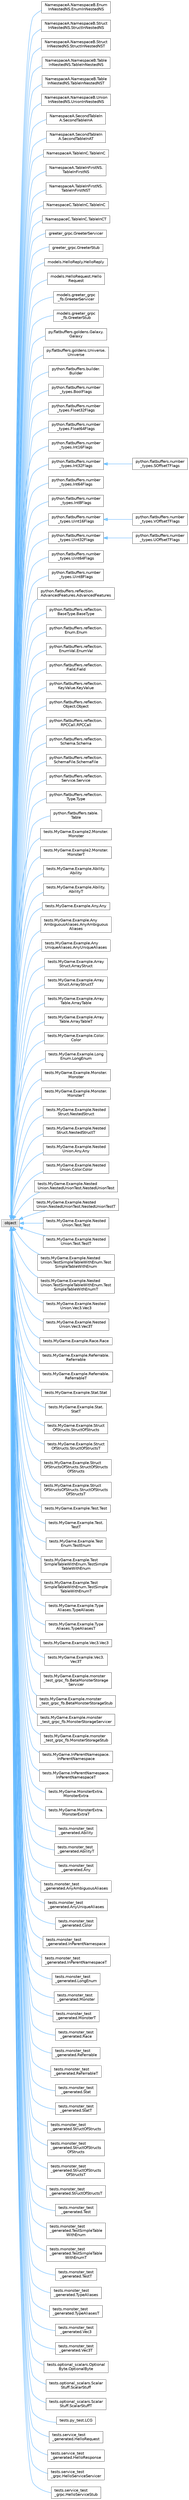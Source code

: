 digraph "Graphical Class Hierarchy"
{
 // LATEX_PDF_SIZE
  bgcolor="transparent";
  edge [fontname=Helvetica,fontsize=10,labelfontname=Helvetica,labelfontsize=10];
  node [fontname=Helvetica,fontsize=10,shape=box,height=0.2,width=0.4];
  rankdir="LR";
  Node0 [id="Node000000",label="object",height=0.2,width=0.4,color="grey60", fillcolor="#E0E0E0", style="filled",tooltip=" "];
  Node0 -> Node1 [id="edge276_Node000000_Node000001",dir="back",color="steelblue1",style="solid",tooltip=" "];
  Node1 [id="Node000001",label="NamespaceA.NamespaceB.Enum\lInNestedNS.EnumInNestedNS",height=0.2,width=0.4,color="grey40", fillcolor="white", style="filled",URL="$classNamespaceA_1_1NamespaceB_1_1EnumInNestedNS_1_1EnumInNestedNS.html",tooltip=" "];
  Node0 -> Node2 [id="edge277_Node000000_Node000002",dir="back",color="steelblue1",style="solid",tooltip=" "];
  Node2 [id="Node000002",label="NamespaceA.NamespaceB.Struct\lInNestedNS.StructInNestedNS",height=0.2,width=0.4,color="grey40", fillcolor="white", style="filled",URL="$classNamespaceA_1_1NamespaceB_1_1StructInNestedNS_1_1StructInNestedNS.html",tooltip=" "];
  Node0 -> Node3 [id="edge278_Node000000_Node000003",dir="back",color="steelblue1",style="solid",tooltip=" "];
  Node3 [id="Node000003",label="NamespaceA.NamespaceB.Struct\lInNestedNS.StructInNestedNST",height=0.2,width=0.4,color="grey40", fillcolor="white", style="filled",URL="$classNamespaceA_1_1NamespaceB_1_1StructInNestedNS_1_1StructInNestedNST.html",tooltip=" "];
  Node0 -> Node4 [id="edge279_Node000000_Node000004",dir="back",color="steelblue1",style="solid",tooltip=" "];
  Node4 [id="Node000004",label="NamespaceA.NamespaceB.Table\lInNestedNS.TableInNestedNS",height=0.2,width=0.4,color="grey40", fillcolor="white", style="filled",URL="$classNamespaceA_1_1NamespaceB_1_1TableInNestedNS_1_1TableInNestedNS.html",tooltip=" "];
  Node0 -> Node5 [id="edge280_Node000000_Node000005",dir="back",color="steelblue1",style="solid",tooltip=" "];
  Node5 [id="Node000005",label="NamespaceA.NamespaceB.Table\lInNestedNS.TableInNestedNST",height=0.2,width=0.4,color="grey40", fillcolor="white", style="filled",URL="$classNamespaceA_1_1NamespaceB_1_1TableInNestedNS_1_1TableInNestedNST.html",tooltip=" "];
  Node0 -> Node6 [id="edge281_Node000000_Node000006",dir="back",color="steelblue1",style="solid",tooltip=" "];
  Node6 [id="Node000006",label="NamespaceA.NamespaceB.Union\lInNestedNS.UnionInNestedNS",height=0.2,width=0.4,color="grey40", fillcolor="white", style="filled",URL="$classNamespaceA_1_1NamespaceB_1_1UnionInNestedNS_1_1UnionInNestedNS.html",tooltip=" "];
  Node0 -> Node7 [id="edge282_Node000000_Node000007",dir="back",color="steelblue1",style="solid",tooltip=" "];
  Node7 [id="Node000007",label="NamespaceA.SecondTableIn\lA.SecondTableInA",height=0.2,width=0.4,color="grey40", fillcolor="white", style="filled",URL="$classNamespaceA_1_1SecondTableInA_1_1SecondTableInA.html",tooltip=" "];
  Node0 -> Node8 [id="edge283_Node000000_Node000008",dir="back",color="steelblue1",style="solid",tooltip=" "];
  Node8 [id="Node000008",label="NamespaceA.SecondTableIn\lA.SecondTableInAT",height=0.2,width=0.4,color="grey40", fillcolor="white", style="filled",URL="$classNamespaceA_1_1SecondTableInA_1_1SecondTableInAT.html",tooltip=" "];
  Node0 -> Node9 [id="edge284_Node000000_Node000009",dir="back",color="steelblue1",style="solid",tooltip=" "];
  Node9 [id="Node000009",label="NamespaceA.TableInC.TableInC",height=0.2,width=0.4,color="grey40", fillcolor="white", style="filled",URL="$classNamespaceA_1_1TableInC_1_1TableInC.html",tooltip=" "];
  Node0 -> Node10 [id="edge285_Node000000_Node000010",dir="back",color="steelblue1",style="solid",tooltip=" "];
  Node10 [id="Node000010",label="NamespaceA.TableInFirstNS.\lTableInFirstNS",height=0.2,width=0.4,color="grey40", fillcolor="white", style="filled",URL="$classNamespaceA_1_1TableInFirstNS_1_1TableInFirstNS.html",tooltip=" "];
  Node0 -> Node11 [id="edge286_Node000000_Node000011",dir="back",color="steelblue1",style="solid",tooltip=" "];
  Node11 [id="Node000011",label="NamespaceA.TableInFirstNS.\lTableInFirstNST",height=0.2,width=0.4,color="grey40", fillcolor="white", style="filled",URL="$classNamespaceA_1_1TableInFirstNS_1_1TableInFirstNST.html",tooltip=" "];
  Node0 -> Node12 [id="edge287_Node000000_Node000012",dir="back",color="steelblue1",style="solid",tooltip=" "];
  Node12 [id="Node000012",label="NamespaceC.TableInC.TableInC",height=0.2,width=0.4,color="grey40", fillcolor="white", style="filled",URL="$classNamespaceC_1_1TableInC_1_1TableInC.html",tooltip=" "];
  Node0 -> Node13 [id="edge288_Node000000_Node000013",dir="back",color="steelblue1",style="solid",tooltip=" "];
  Node13 [id="Node000013",label="NamespaceC.TableInC.TableInCT",height=0.2,width=0.4,color="grey40", fillcolor="white", style="filled",URL="$classNamespaceC_1_1TableInC_1_1TableInCT.html",tooltip=" "];
  Node0 -> Node14 [id="edge289_Node000000_Node000014",dir="back",color="steelblue1",style="solid",tooltip=" "];
  Node14 [id="Node000014",label="greeter_grpc.GreeterServicer",height=0.2,width=0.4,color="grey40", fillcolor="white", style="filled",URL="$classgreeter__grpc_1_1GreeterServicer.html",tooltip=" "];
  Node0 -> Node15 [id="edge290_Node000000_Node000015",dir="back",color="steelblue1",style="solid",tooltip=" "];
  Node15 [id="Node000015",label="greeter_grpc.GreeterStub",height=0.2,width=0.4,color="grey40", fillcolor="white", style="filled",URL="$classgreeter__grpc_1_1GreeterStub.html",tooltip=" "];
  Node0 -> Node16 [id="edge291_Node000000_Node000016",dir="back",color="steelblue1",style="solid",tooltip=" "];
  Node16 [id="Node000016",label="models.HelloReply.HelloReply",height=0.2,width=0.4,color="grey40", fillcolor="white", style="filled",URL="$classmodels_1_1HelloReply_1_1HelloReply.html",tooltip=" "];
  Node0 -> Node17 [id="edge292_Node000000_Node000017",dir="back",color="steelblue1",style="solid",tooltip=" "];
  Node17 [id="Node000017",label="models.HelloRequest.Hello\lRequest",height=0.2,width=0.4,color="grey40", fillcolor="white", style="filled",URL="$classmodels_1_1HelloRequest_1_1HelloRequest.html",tooltip=" "];
  Node0 -> Node18 [id="edge293_Node000000_Node000018",dir="back",color="steelblue1",style="solid",tooltip=" "];
  Node18 [id="Node000018",label="models.greeter_grpc\l_fb.GreeterServicer",height=0.2,width=0.4,color="grey40", fillcolor="white", style="filled",URL="$classmodels_1_1greeter__grpc__fb_1_1GreeterServicer.html",tooltip=" "];
  Node0 -> Node19 [id="edge294_Node000000_Node000019",dir="back",color="steelblue1",style="solid",tooltip=" "];
  Node19 [id="Node000019",label="models.greeter_grpc\l_fb.GreeterStub",height=0.2,width=0.4,color="grey40", fillcolor="white", style="filled",URL="$classmodels_1_1greeter__grpc__fb_1_1GreeterStub.html",tooltip=" "];
  Node0 -> Node20 [id="edge295_Node000000_Node000020",dir="back",color="steelblue1",style="solid",tooltip=" "];
  Node20 [id="Node000020",label="py.flatbuffers.goldens.Galaxy.\lGalaxy",height=0.2,width=0.4,color="grey40", fillcolor="white", style="filled",URL="$classpy_1_1flatbuffers_1_1goldens_1_1Galaxy_1_1Galaxy.html",tooltip=" "];
  Node0 -> Node21 [id="edge296_Node000000_Node000021",dir="back",color="steelblue1",style="solid",tooltip=" "];
  Node21 [id="Node000021",label="py.flatbuffers.goldens.Universe.\lUniverse",height=0.2,width=0.4,color="grey40", fillcolor="white", style="filled",URL="$classpy_1_1flatbuffers_1_1goldens_1_1Universe_1_1Universe.html",tooltip=" "];
  Node0 -> Node22 [id="edge297_Node000000_Node000022",dir="back",color="steelblue1",style="solid",tooltip=" "];
  Node22 [id="Node000022",label="python.flatbuffers.builder.\lBuilder",height=0.2,width=0.4,color="grey40", fillcolor="white", style="filled",URL="$classpython_1_1flatbuffers_1_1builder_1_1Builder.html",tooltip=" "];
  Node0 -> Node23 [id="edge298_Node000000_Node000023",dir="back",color="steelblue1",style="solid",tooltip=" "];
  Node23 [id="Node000023",label="python.flatbuffers.number\l_types.BoolFlags",height=0.2,width=0.4,color="grey40", fillcolor="white", style="filled",URL="$classpython_1_1flatbuffers_1_1number__types_1_1BoolFlags.html",tooltip=" "];
  Node0 -> Node24 [id="edge299_Node000000_Node000024",dir="back",color="steelblue1",style="solid",tooltip=" "];
  Node24 [id="Node000024",label="python.flatbuffers.number\l_types.Float32Flags",height=0.2,width=0.4,color="grey40", fillcolor="white", style="filled",URL="$classpython_1_1flatbuffers_1_1number__types_1_1Float32Flags.html",tooltip=" "];
  Node0 -> Node25 [id="edge300_Node000000_Node000025",dir="back",color="steelblue1",style="solid",tooltip=" "];
  Node25 [id="Node000025",label="python.flatbuffers.number\l_types.Float64Flags",height=0.2,width=0.4,color="grey40", fillcolor="white", style="filled",URL="$classpython_1_1flatbuffers_1_1number__types_1_1Float64Flags.html",tooltip=" "];
  Node0 -> Node26 [id="edge301_Node000000_Node000026",dir="back",color="steelblue1",style="solid",tooltip=" "];
  Node26 [id="Node000026",label="python.flatbuffers.number\l_types.Int16Flags",height=0.2,width=0.4,color="grey40", fillcolor="white", style="filled",URL="$classpython_1_1flatbuffers_1_1number__types_1_1Int16Flags.html",tooltip=" "];
  Node0 -> Node27 [id="edge302_Node000000_Node000027",dir="back",color="steelblue1",style="solid",tooltip=" "];
  Node27 [id="Node000027",label="python.flatbuffers.number\l_types.Int32Flags",height=0.2,width=0.4,color="grey40", fillcolor="white", style="filled",URL="$classpython_1_1flatbuffers_1_1number__types_1_1Int32Flags.html",tooltip=" "];
  Node27 -> Node28 [id="edge303_Node000027_Node000028",dir="back",color="steelblue1",style="solid",tooltip=" "];
  Node28 [id="Node000028",label="python.flatbuffers.number\l_types.SOffsetTFlags",height=0.2,width=0.4,color="grey40", fillcolor="white", style="filled",URL="$classpython_1_1flatbuffers_1_1number__types_1_1SOffsetTFlags.html",tooltip=" "];
  Node0 -> Node29 [id="edge304_Node000000_Node000029",dir="back",color="steelblue1",style="solid",tooltip=" "];
  Node29 [id="Node000029",label="python.flatbuffers.number\l_types.Int64Flags",height=0.2,width=0.4,color="grey40", fillcolor="white", style="filled",URL="$classpython_1_1flatbuffers_1_1number__types_1_1Int64Flags.html",tooltip=" "];
  Node0 -> Node30 [id="edge305_Node000000_Node000030",dir="back",color="steelblue1",style="solid",tooltip=" "];
  Node30 [id="Node000030",label="python.flatbuffers.number\l_types.Int8Flags",height=0.2,width=0.4,color="grey40", fillcolor="white", style="filled",URL="$classpython_1_1flatbuffers_1_1number__types_1_1Int8Flags.html",tooltip=" "];
  Node0 -> Node31 [id="edge306_Node000000_Node000031",dir="back",color="steelblue1",style="solid",tooltip=" "];
  Node31 [id="Node000031",label="python.flatbuffers.number\l_types.Uint16Flags",height=0.2,width=0.4,color="grey40", fillcolor="white", style="filled",URL="$classpython_1_1flatbuffers_1_1number__types_1_1Uint16Flags.html",tooltip=" "];
  Node31 -> Node32 [id="edge307_Node000031_Node000032",dir="back",color="steelblue1",style="solid",tooltip=" "];
  Node32 [id="Node000032",label="python.flatbuffers.number\l_types.VOffsetTFlags",height=0.2,width=0.4,color="grey40", fillcolor="white", style="filled",URL="$classpython_1_1flatbuffers_1_1number__types_1_1VOffsetTFlags.html",tooltip=" "];
  Node0 -> Node33 [id="edge308_Node000000_Node000033",dir="back",color="steelblue1",style="solid",tooltip=" "];
  Node33 [id="Node000033",label="python.flatbuffers.number\l_types.Uint32Flags",height=0.2,width=0.4,color="grey40", fillcolor="white", style="filled",URL="$classpython_1_1flatbuffers_1_1number__types_1_1Uint32Flags.html",tooltip=" "];
  Node33 -> Node34 [id="edge309_Node000033_Node000034",dir="back",color="steelblue1",style="solid",tooltip=" "];
  Node34 [id="Node000034",label="python.flatbuffers.number\l_types.UOffsetTFlags",height=0.2,width=0.4,color="grey40", fillcolor="white", style="filled",URL="$classpython_1_1flatbuffers_1_1number__types_1_1UOffsetTFlags.html",tooltip=" "];
  Node0 -> Node35 [id="edge310_Node000000_Node000035",dir="back",color="steelblue1",style="solid",tooltip=" "];
  Node35 [id="Node000035",label="python.flatbuffers.number\l_types.Uint64Flags",height=0.2,width=0.4,color="grey40", fillcolor="white", style="filled",URL="$classpython_1_1flatbuffers_1_1number__types_1_1Uint64Flags.html",tooltip=" "];
  Node0 -> Node36 [id="edge311_Node000000_Node000036",dir="back",color="steelblue1",style="solid",tooltip=" "];
  Node36 [id="Node000036",label="python.flatbuffers.number\l_types.Uint8Flags",height=0.2,width=0.4,color="grey40", fillcolor="white", style="filled",URL="$classpython_1_1flatbuffers_1_1number__types_1_1Uint8Flags.html",tooltip=" "];
  Node0 -> Node37 [id="edge312_Node000000_Node000037",dir="back",color="steelblue1",style="solid",tooltip=" "];
  Node37 [id="Node000037",label="python.flatbuffers.reflection.\lAdvancedFeatures.AdvancedFeatures",height=0.2,width=0.4,color="grey40", fillcolor="white", style="filled",URL="$classpython_1_1flatbuffers_1_1reflection_1_1AdvancedFeatures_1_1AdvancedFeatures.html",tooltip=" "];
  Node0 -> Node38 [id="edge313_Node000000_Node000038",dir="back",color="steelblue1",style="solid",tooltip=" "];
  Node38 [id="Node000038",label="python.flatbuffers.reflection.\lBaseType.BaseType",height=0.2,width=0.4,color="grey40", fillcolor="white", style="filled",URL="$classpython_1_1flatbuffers_1_1reflection_1_1BaseType_1_1BaseType.html",tooltip=" "];
  Node0 -> Node39 [id="edge314_Node000000_Node000039",dir="back",color="steelblue1",style="solid",tooltip=" "];
  Node39 [id="Node000039",label="python.flatbuffers.reflection.\lEnum.Enum",height=0.2,width=0.4,color="grey40", fillcolor="white", style="filled",URL="$classpython_1_1flatbuffers_1_1reflection_1_1Enum_1_1Enum.html",tooltip=" "];
  Node0 -> Node40 [id="edge315_Node000000_Node000040",dir="back",color="steelblue1",style="solid",tooltip=" "];
  Node40 [id="Node000040",label="python.flatbuffers.reflection.\lEnumVal.EnumVal",height=0.2,width=0.4,color="grey40", fillcolor="white", style="filled",URL="$classpython_1_1flatbuffers_1_1reflection_1_1EnumVal_1_1EnumVal.html",tooltip=" "];
  Node0 -> Node41 [id="edge316_Node000000_Node000041",dir="back",color="steelblue1",style="solid",tooltip=" "];
  Node41 [id="Node000041",label="python.flatbuffers.reflection.\lField.Field",height=0.2,width=0.4,color="grey40", fillcolor="white", style="filled",URL="$classpython_1_1flatbuffers_1_1reflection_1_1Field_1_1Field.html",tooltip=" "];
  Node0 -> Node42 [id="edge317_Node000000_Node000042",dir="back",color="steelblue1",style="solid",tooltip=" "];
  Node42 [id="Node000042",label="python.flatbuffers.reflection.\lKeyValue.KeyValue",height=0.2,width=0.4,color="grey40", fillcolor="white", style="filled",URL="$classpython_1_1flatbuffers_1_1reflection_1_1KeyValue_1_1KeyValue.html",tooltip=" "];
  Node0 -> Node43 [id="edge318_Node000000_Node000043",dir="back",color="steelblue1",style="solid",tooltip=" "];
  Node43 [id="Node000043",label="python.flatbuffers.reflection.\lObject.Object",height=0.2,width=0.4,color="grey40", fillcolor="white", style="filled",URL="$classpython_1_1flatbuffers_1_1reflection_1_1Object_1_1Object.html",tooltip=" "];
  Node0 -> Node44 [id="edge319_Node000000_Node000044",dir="back",color="steelblue1",style="solid",tooltip=" "];
  Node44 [id="Node000044",label="python.flatbuffers.reflection.\lRPCCall.RPCCall",height=0.2,width=0.4,color="grey40", fillcolor="white", style="filled",URL="$classpython_1_1flatbuffers_1_1reflection_1_1RPCCall_1_1RPCCall.html",tooltip=" "];
  Node0 -> Node45 [id="edge320_Node000000_Node000045",dir="back",color="steelblue1",style="solid",tooltip=" "];
  Node45 [id="Node000045",label="python.flatbuffers.reflection.\lSchema.Schema",height=0.2,width=0.4,color="grey40", fillcolor="white", style="filled",URL="$classpython_1_1flatbuffers_1_1reflection_1_1Schema_1_1Schema.html",tooltip=" "];
  Node0 -> Node46 [id="edge321_Node000000_Node000046",dir="back",color="steelblue1",style="solid",tooltip=" "];
  Node46 [id="Node000046",label="python.flatbuffers.reflection.\lSchemaFile.SchemaFile",height=0.2,width=0.4,color="grey40", fillcolor="white", style="filled",URL="$classpython_1_1flatbuffers_1_1reflection_1_1SchemaFile_1_1SchemaFile.html",tooltip=" "];
  Node0 -> Node47 [id="edge322_Node000000_Node000047",dir="back",color="steelblue1",style="solid",tooltip=" "];
  Node47 [id="Node000047",label="python.flatbuffers.reflection.\lService.Service",height=0.2,width=0.4,color="grey40", fillcolor="white", style="filled",URL="$classpython_1_1flatbuffers_1_1reflection_1_1Service_1_1Service.html",tooltip=" "];
  Node0 -> Node48 [id="edge323_Node000000_Node000048",dir="back",color="steelblue1",style="solid",tooltip=" "];
  Node48 [id="Node000048",label="python.flatbuffers.reflection.\lType.Type",height=0.2,width=0.4,color="grey40", fillcolor="white", style="filled",URL="$classpython_1_1flatbuffers_1_1reflection_1_1Type_1_1Type.html",tooltip=" "];
  Node0 -> Node49 [id="edge324_Node000000_Node000049",dir="back",color="steelblue1",style="solid",tooltip=" "];
  Node49 [id="Node000049",label="python.flatbuffers.table.\lTable",height=0.2,width=0.4,color="grey40", fillcolor="white", style="filled",URL="$classpython_1_1flatbuffers_1_1table_1_1Table.html",tooltip=" "];
  Node0 -> Node50 [id="edge325_Node000000_Node000050",dir="back",color="steelblue1",style="solid",tooltip=" "];
  Node50 [id="Node000050",label="tests.MyGame.Example2.Monster.\lMonster",height=0.2,width=0.4,color="grey40", fillcolor="white", style="filled",URL="$classtests_1_1MyGame_1_1Example2_1_1Monster_1_1Monster.html",tooltip=" "];
  Node0 -> Node51 [id="edge326_Node000000_Node000051",dir="back",color="steelblue1",style="solid",tooltip=" "];
  Node51 [id="Node000051",label="tests.MyGame.Example2.Monster.\lMonsterT",height=0.2,width=0.4,color="grey40", fillcolor="white", style="filled",URL="$classtests_1_1MyGame_1_1Example2_1_1Monster_1_1MonsterT.html",tooltip=" "];
  Node0 -> Node52 [id="edge327_Node000000_Node000052",dir="back",color="steelblue1",style="solid",tooltip=" "];
  Node52 [id="Node000052",label="tests.MyGame.Example.Ability.\lAbility",height=0.2,width=0.4,color="grey40", fillcolor="white", style="filled",URL="$classtests_1_1MyGame_1_1Example_1_1Ability_1_1Ability.html",tooltip=" "];
  Node0 -> Node53 [id="edge328_Node000000_Node000053",dir="back",color="steelblue1",style="solid",tooltip=" "];
  Node53 [id="Node000053",label="tests.MyGame.Example.Ability.\lAbilityT",height=0.2,width=0.4,color="grey40", fillcolor="white", style="filled",URL="$classtests_1_1MyGame_1_1Example_1_1Ability_1_1AbilityT.html",tooltip=" "];
  Node0 -> Node54 [id="edge329_Node000000_Node000054",dir="back",color="steelblue1",style="solid",tooltip=" "];
  Node54 [id="Node000054",label="tests.MyGame.Example.Any.Any",height=0.2,width=0.4,color="grey40", fillcolor="white", style="filled",URL="$classtests_1_1MyGame_1_1Example_1_1Any_1_1Any.html",tooltip=" "];
  Node0 -> Node55 [id="edge330_Node000000_Node000055",dir="back",color="steelblue1",style="solid",tooltip=" "];
  Node55 [id="Node000055",label="tests.MyGame.Example.Any\lAmbiguousAliases.AnyAmbiguous\lAliases",height=0.2,width=0.4,color="grey40", fillcolor="white", style="filled",URL="$classtests_1_1MyGame_1_1Example_1_1AnyAmbiguousAliases_1_1AnyAmbiguousAliases.html",tooltip=" "];
  Node0 -> Node56 [id="edge331_Node000000_Node000056",dir="back",color="steelblue1",style="solid",tooltip=" "];
  Node56 [id="Node000056",label="tests.MyGame.Example.Any\lUniqueAliases.AnyUniqueAliases",height=0.2,width=0.4,color="grey40", fillcolor="white", style="filled",URL="$classtests_1_1MyGame_1_1Example_1_1AnyUniqueAliases_1_1AnyUniqueAliases.html",tooltip=" "];
  Node0 -> Node57 [id="edge332_Node000000_Node000057",dir="back",color="steelblue1",style="solid",tooltip=" "];
  Node57 [id="Node000057",label="tests.MyGame.Example.Array\lStruct.ArrayStruct",height=0.2,width=0.4,color="grey40", fillcolor="white", style="filled",URL="$classtests_1_1MyGame_1_1Example_1_1ArrayStruct_1_1ArrayStruct.html",tooltip=" "];
  Node0 -> Node58 [id="edge333_Node000000_Node000058",dir="back",color="steelblue1",style="solid",tooltip=" "];
  Node58 [id="Node000058",label="tests.MyGame.Example.Array\lStruct.ArrayStructT",height=0.2,width=0.4,color="grey40", fillcolor="white", style="filled",URL="$classtests_1_1MyGame_1_1Example_1_1ArrayStruct_1_1ArrayStructT.html",tooltip=" "];
  Node0 -> Node59 [id="edge334_Node000000_Node000059",dir="back",color="steelblue1",style="solid",tooltip=" "];
  Node59 [id="Node000059",label="tests.MyGame.Example.Array\lTable.ArrayTable",height=0.2,width=0.4,color="grey40", fillcolor="white", style="filled",URL="$classtests_1_1MyGame_1_1Example_1_1ArrayTable_1_1ArrayTable.html",tooltip=" "];
  Node0 -> Node60 [id="edge335_Node000000_Node000060",dir="back",color="steelblue1",style="solid",tooltip=" "];
  Node60 [id="Node000060",label="tests.MyGame.Example.Array\lTable.ArrayTableT",height=0.2,width=0.4,color="grey40", fillcolor="white", style="filled",URL="$classtests_1_1MyGame_1_1Example_1_1ArrayTable_1_1ArrayTableT.html",tooltip=" "];
  Node0 -> Node61 [id="edge336_Node000000_Node000061",dir="back",color="steelblue1",style="solid",tooltip=" "];
  Node61 [id="Node000061",label="tests.MyGame.Example.Color.\lColor",height=0.2,width=0.4,color="grey40", fillcolor="white", style="filled",URL="$classtests_1_1MyGame_1_1Example_1_1Color_1_1Color.html",tooltip=" "];
  Node0 -> Node62 [id="edge337_Node000000_Node000062",dir="back",color="steelblue1",style="solid",tooltip=" "];
  Node62 [id="Node000062",label="tests.MyGame.Example.Long\lEnum.LongEnum",height=0.2,width=0.4,color="grey40", fillcolor="white", style="filled",URL="$classtests_1_1MyGame_1_1Example_1_1LongEnum_1_1LongEnum.html",tooltip=" "];
  Node0 -> Node63 [id="edge338_Node000000_Node000063",dir="back",color="steelblue1",style="solid",tooltip=" "];
  Node63 [id="Node000063",label="tests.MyGame.Example.Monster.\lMonster",height=0.2,width=0.4,color="grey40", fillcolor="white", style="filled",URL="$classtests_1_1MyGame_1_1Example_1_1Monster_1_1Monster.html",tooltip=" "];
  Node0 -> Node64 [id="edge339_Node000000_Node000064",dir="back",color="steelblue1",style="solid",tooltip=" "];
  Node64 [id="Node000064",label="tests.MyGame.Example.Monster.\lMonsterT",height=0.2,width=0.4,color="grey40", fillcolor="white", style="filled",URL="$classtests_1_1MyGame_1_1Example_1_1Monster_1_1MonsterT.html",tooltip=" "];
  Node0 -> Node65 [id="edge340_Node000000_Node000065",dir="back",color="steelblue1",style="solid",tooltip=" "];
  Node65 [id="Node000065",label="tests.MyGame.Example.Nested\lStruct.NestedStruct",height=0.2,width=0.4,color="grey40", fillcolor="white", style="filled",URL="$classtests_1_1MyGame_1_1Example_1_1NestedStruct_1_1NestedStruct.html",tooltip=" "];
  Node0 -> Node66 [id="edge341_Node000000_Node000066",dir="back",color="steelblue1",style="solid",tooltip=" "];
  Node66 [id="Node000066",label="tests.MyGame.Example.Nested\lStruct.NestedStructT",height=0.2,width=0.4,color="grey40", fillcolor="white", style="filled",URL="$classtests_1_1MyGame_1_1Example_1_1NestedStruct_1_1NestedStructT.html",tooltip=" "];
  Node0 -> Node67 [id="edge342_Node000000_Node000067",dir="back",color="steelblue1",style="solid",tooltip=" "];
  Node67 [id="Node000067",label="tests.MyGame.Example.Nested\lUnion.Any.Any",height=0.2,width=0.4,color="grey40", fillcolor="white", style="filled",URL="$classtests_1_1MyGame_1_1Example_1_1NestedUnion_1_1Any_1_1Any.html",tooltip=" "];
  Node0 -> Node68 [id="edge343_Node000000_Node000068",dir="back",color="steelblue1",style="solid",tooltip=" "];
  Node68 [id="Node000068",label="tests.MyGame.Example.Nested\lUnion.Color.Color",height=0.2,width=0.4,color="grey40", fillcolor="white", style="filled",URL="$classtests_1_1MyGame_1_1Example_1_1NestedUnion_1_1Color_1_1Color.html",tooltip=" "];
  Node0 -> Node69 [id="edge344_Node000000_Node000069",dir="back",color="steelblue1",style="solid",tooltip=" "];
  Node69 [id="Node000069",label="tests.MyGame.Example.Nested\lUnion.NestedUnionTest.NestedUnionTest",height=0.2,width=0.4,color="grey40", fillcolor="white", style="filled",URL="$classtests_1_1MyGame_1_1Example_1_1NestedUnion_1_1NestedUnionTest_1_1NestedUnionTest.html",tooltip=" "];
  Node0 -> Node70 [id="edge345_Node000000_Node000070",dir="back",color="steelblue1",style="solid",tooltip=" "];
  Node70 [id="Node000070",label="tests.MyGame.Example.Nested\lUnion.NestedUnionTest.NestedUnionTestT",height=0.2,width=0.4,color="grey40", fillcolor="white", style="filled",URL="$classtests_1_1MyGame_1_1Example_1_1NestedUnion_1_1NestedUnionTest_1_1NestedUnionTestT.html",tooltip=" "];
  Node0 -> Node71 [id="edge346_Node000000_Node000071",dir="back",color="steelblue1",style="solid",tooltip=" "];
  Node71 [id="Node000071",label="tests.MyGame.Example.Nested\lUnion.Test.Test",height=0.2,width=0.4,color="grey40", fillcolor="white", style="filled",URL="$classtests_1_1MyGame_1_1Example_1_1NestedUnion_1_1Test_1_1Test.html",tooltip=" "];
  Node0 -> Node72 [id="edge347_Node000000_Node000072",dir="back",color="steelblue1",style="solid",tooltip=" "];
  Node72 [id="Node000072",label="tests.MyGame.Example.Nested\lUnion.Test.TestT",height=0.2,width=0.4,color="grey40", fillcolor="white", style="filled",URL="$classtests_1_1MyGame_1_1Example_1_1NestedUnion_1_1Test_1_1TestT.html",tooltip=" "];
  Node0 -> Node73 [id="edge348_Node000000_Node000073",dir="back",color="steelblue1",style="solid",tooltip=" "];
  Node73 [id="Node000073",label="tests.MyGame.Example.Nested\lUnion.TestSimpleTableWithEnum.Test\lSimpleTableWithEnum",height=0.2,width=0.4,color="grey40", fillcolor="white", style="filled",URL="$classtests_1_1MyGame_1_1Example_1_1NestedUnion_1_1TestSimpleTableWithEnum_1_1TestSimpleTableWithEnum.html",tooltip=" "];
  Node0 -> Node74 [id="edge349_Node000000_Node000074",dir="back",color="steelblue1",style="solid",tooltip=" "];
  Node74 [id="Node000074",label="tests.MyGame.Example.Nested\lUnion.TestSimpleTableWithEnum.Test\lSimpleTableWithEnumT",height=0.2,width=0.4,color="grey40", fillcolor="white", style="filled",URL="$classtests_1_1MyGame_1_1Example_1_1NestedUnion_1_1TestSimpleTableWithEnum_1_1TestSimpleTableWithEnumT.html",tooltip=" "];
  Node0 -> Node75 [id="edge350_Node000000_Node000075",dir="back",color="steelblue1",style="solid",tooltip=" "];
  Node75 [id="Node000075",label="tests.MyGame.Example.Nested\lUnion.Vec3.Vec3",height=0.2,width=0.4,color="grey40", fillcolor="white", style="filled",URL="$classtests_1_1MyGame_1_1Example_1_1NestedUnion_1_1Vec3_1_1Vec3.html",tooltip=" "];
  Node0 -> Node76 [id="edge351_Node000000_Node000076",dir="back",color="steelblue1",style="solid",tooltip=" "];
  Node76 [id="Node000076",label="tests.MyGame.Example.Nested\lUnion.Vec3.Vec3T",height=0.2,width=0.4,color="grey40", fillcolor="white", style="filled",URL="$classtests_1_1MyGame_1_1Example_1_1NestedUnion_1_1Vec3_1_1Vec3T.html",tooltip=" "];
  Node0 -> Node77 [id="edge352_Node000000_Node000077",dir="back",color="steelblue1",style="solid",tooltip=" "];
  Node77 [id="Node000077",label="tests.MyGame.Example.Race.Race",height=0.2,width=0.4,color="grey40", fillcolor="white", style="filled",URL="$classtests_1_1MyGame_1_1Example_1_1Race_1_1Race.html",tooltip=" "];
  Node0 -> Node78 [id="edge353_Node000000_Node000078",dir="back",color="steelblue1",style="solid",tooltip=" "];
  Node78 [id="Node000078",label="tests.MyGame.Example.Referrable.\lReferrable",height=0.2,width=0.4,color="grey40", fillcolor="white", style="filled",URL="$classtests_1_1MyGame_1_1Example_1_1Referrable_1_1Referrable.html",tooltip=" "];
  Node0 -> Node79 [id="edge354_Node000000_Node000079",dir="back",color="steelblue1",style="solid",tooltip=" "];
  Node79 [id="Node000079",label="tests.MyGame.Example.Referrable.\lReferrableT",height=0.2,width=0.4,color="grey40", fillcolor="white", style="filled",URL="$classtests_1_1MyGame_1_1Example_1_1Referrable_1_1ReferrableT.html",tooltip=" "];
  Node0 -> Node80 [id="edge355_Node000000_Node000080",dir="back",color="steelblue1",style="solid",tooltip=" "];
  Node80 [id="Node000080",label="tests.MyGame.Example.Stat.Stat",height=0.2,width=0.4,color="grey40", fillcolor="white", style="filled",URL="$classtests_1_1MyGame_1_1Example_1_1Stat_1_1Stat.html",tooltip=" "];
  Node0 -> Node81 [id="edge356_Node000000_Node000081",dir="back",color="steelblue1",style="solid",tooltip=" "];
  Node81 [id="Node000081",label="tests.MyGame.Example.Stat.\lStatT",height=0.2,width=0.4,color="grey40", fillcolor="white", style="filled",URL="$classtests_1_1MyGame_1_1Example_1_1Stat_1_1StatT.html",tooltip=" "];
  Node0 -> Node82 [id="edge357_Node000000_Node000082",dir="back",color="steelblue1",style="solid",tooltip=" "];
  Node82 [id="Node000082",label="tests.MyGame.Example.Struct\lOfStructs.StructOfStructs",height=0.2,width=0.4,color="grey40", fillcolor="white", style="filled",URL="$classtests_1_1MyGame_1_1Example_1_1StructOfStructs_1_1StructOfStructs.html",tooltip=" "];
  Node0 -> Node83 [id="edge358_Node000000_Node000083",dir="back",color="steelblue1",style="solid",tooltip=" "];
  Node83 [id="Node000083",label="tests.MyGame.Example.Struct\lOfStructs.StructOfStructsT",height=0.2,width=0.4,color="grey40", fillcolor="white", style="filled",URL="$classtests_1_1MyGame_1_1Example_1_1StructOfStructs_1_1StructOfStructsT.html",tooltip=" "];
  Node0 -> Node84 [id="edge359_Node000000_Node000084",dir="back",color="steelblue1",style="solid",tooltip=" "];
  Node84 [id="Node000084",label="tests.MyGame.Example.Struct\lOfStructsOfStructs.StructOfStructs\lOfStructs",height=0.2,width=0.4,color="grey40", fillcolor="white", style="filled",URL="$classtests_1_1MyGame_1_1Example_1_1StructOfStructsOfStructs_1_1StructOfStructsOfStructs.html",tooltip=" "];
  Node0 -> Node85 [id="edge360_Node000000_Node000085",dir="back",color="steelblue1",style="solid",tooltip=" "];
  Node85 [id="Node000085",label="tests.MyGame.Example.Struct\lOfStructsOfStructs.StructOfStructs\lOfStructsT",height=0.2,width=0.4,color="grey40", fillcolor="white", style="filled",URL="$classtests_1_1MyGame_1_1Example_1_1StructOfStructsOfStructs_1_1StructOfStructsOfStructsT.html",tooltip=" "];
  Node0 -> Node86 [id="edge361_Node000000_Node000086",dir="back",color="steelblue1",style="solid",tooltip=" "];
  Node86 [id="Node000086",label="tests.MyGame.Example.Test.Test",height=0.2,width=0.4,color="grey40", fillcolor="white", style="filled",URL="$classtests_1_1MyGame_1_1Example_1_1Test_1_1Test.html",tooltip=" "];
  Node0 -> Node87 [id="edge362_Node000000_Node000087",dir="back",color="steelblue1",style="solid",tooltip=" "];
  Node87 [id="Node000087",label="tests.MyGame.Example.Test.\lTestT",height=0.2,width=0.4,color="grey40", fillcolor="white", style="filled",URL="$classtests_1_1MyGame_1_1Example_1_1Test_1_1TestT.html",tooltip=" "];
  Node0 -> Node88 [id="edge363_Node000000_Node000088",dir="back",color="steelblue1",style="solid",tooltip=" "];
  Node88 [id="Node000088",label="tests.MyGame.Example.Test\lEnum.TestEnum",height=0.2,width=0.4,color="grey40", fillcolor="white", style="filled",URL="$classtests_1_1MyGame_1_1Example_1_1TestEnum_1_1TestEnum.html",tooltip=" "];
  Node0 -> Node89 [id="edge364_Node000000_Node000089",dir="back",color="steelblue1",style="solid",tooltip=" "];
  Node89 [id="Node000089",label="tests.MyGame.Example.Test\lSimpleTableWithEnum.TestSimple\lTableWithEnum",height=0.2,width=0.4,color="grey40", fillcolor="white", style="filled",URL="$classtests_1_1MyGame_1_1Example_1_1TestSimpleTableWithEnum_1_1TestSimpleTableWithEnum.html",tooltip=" "];
  Node0 -> Node90 [id="edge365_Node000000_Node000090",dir="back",color="steelblue1",style="solid",tooltip=" "];
  Node90 [id="Node000090",label="tests.MyGame.Example.Test\lSimpleTableWithEnum.TestSimple\lTableWithEnumT",height=0.2,width=0.4,color="grey40", fillcolor="white", style="filled",URL="$classtests_1_1MyGame_1_1Example_1_1TestSimpleTableWithEnum_1_1TestSimpleTableWithEnumT.html",tooltip=" "];
  Node0 -> Node91 [id="edge366_Node000000_Node000091",dir="back",color="steelblue1",style="solid",tooltip=" "];
  Node91 [id="Node000091",label="tests.MyGame.Example.Type\lAliases.TypeAliases",height=0.2,width=0.4,color="grey40", fillcolor="white", style="filled",URL="$classtests_1_1MyGame_1_1Example_1_1TypeAliases_1_1TypeAliases.html",tooltip=" "];
  Node0 -> Node92 [id="edge367_Node000000_Node000092",dir="back",color="steelblue1",style="solid",tooltip=" "];
  Node92 [id="Node000092",label="tests.MyGame.Example.Type\lAliases.TypeAliasesT",height=0.2,width=0.4,color="grey40", fillcolor="white", style="filled",URL="$classtests_1_1MyGame_1_1Example_1_1TypeAliases_1_1TypeAliasesT.html",tooltip=" "];
  Node0 -> Node93 [id="edge368_Node000000_Node000093",dir="back",color="steelblue1",style="solid",tooltip=" "];
  Node93 [id="Node000093",label="tests.MyGame.Example.Vec3.Vec3",height=0.2,width=0.4,color="grey40", fillcolor="white", style="filled",URL="$classtests_1_1MyGame_1_1Example_1_1Vec3_1_1Vec3.html",tooltip=" "];
  Node0 -> Node94 [id="edge369_Node000000_Node000094",dir="back",color="steelblue1",style="solid",tooltip=" "];
  Node94 [id="Node000094",label="tests.MyGame.Example.Vec3.\lVec3T",height=0.2,width=0.4,color="grey40", fillcolor="white", style="filled",URL="$classtests_1_1MyGame_1_1Example_1_1Vec3_1_1Vec3T.html",tooltip=" "];
  Node0 -> Node95 [id="edge370_Node000000_Node000095",dir="back",color="steelblue1",style="solid",tooltip=" "];
  Node95 [id="Node000095",label="tests.MyGame.Example.monster\l_test_grpc_fb.BetaMonsterStorage\lServicer",height=0.2,width=0.4,color="grey40", fillcolor="white", style="filled",URL="$classtests_1_1MyGame_1_1Example_1_1monster__test__grpc__fb_1_1BetaMonsterStorageServicer.html",tooltip=" "];
  Node0 -> Node96 [id="edge371_Node000000_Node000096",dir="back",color="steelblue1",style="solid",tooltip=" "];
  Node96 [id="Node000096",label="tests.MyGame.Example.monster\l_test_grpc_fb.BetaMonsterStorageStub",height=0.2,width=0.4,color="grey40", fillcolor="white", style="filled",URL="$classtests_1_1MyGame_1_1Example_1_1monster__test__grpc__fb_1_1BetaMonsterStorageStub.html",tooltip=" "];
  Node0 -> Node97 [id="edge372_Node000000_Node000097",dir="back",color="steelblue1",style="solid",tooltip=" "];
  Node97 [id="Node000097",label="tests.MyGame.Example.monster\l_test_grpc_fb.MonsterStorageServicer",height=0.2,width=0.4,color="grey40", fillcolor="white", style="filled",URL="$classtests_1_1MyGame_1_1Example_1_1monster__test__grpc__fb_1_1MonsterStorageServicer.html",tooltip=" "];
  Node0 -> Node98 [id="edge373_Node000000_Node000098",dir="back",color="steelblue1",style="solid",tooltip=" "];
  Node98 [id="Node000098",label="tests.MyGame.Example.monster\l_test_grpc_fb.MonsterStorageStub",height=0.2,width=0.4,color="grey40", fillcolor="white", style="filled",URL="$classtests_1_1MyGame_1_1Example_1_1monster__test__grpc__fb_1_1MonsterStorageStub.html",tooltip=" "];
  Node0 -> Node99 [id="edge374_Node000000_Node000099",dir="back",color="steelblue1",style="solid",tooltip=" "];
  Node99 [id="Node000099",label="tests.MyGame.InParentNamespace.\lInParentNamespace",height=0.2,width=0.4,color="grey40", fillcolor="white", style="filled",URL="$classtests_1_1MyGame_1_1InParentNamespace_1_1InParentNamespace.html",tooltip=" "];
  Node0 -> Node100 [id="edge375_Node000000_Node000100",dir="back",color="steelblue1",style="solid",tooltip=" "];
  Node100 [id="Node000100",label="tests.MyGame.InParentNamespace.\lInParentNamespaceT",height=0.2,width=0.4,color="grey40", fillcolor="white", style="filled",URL="$classtests_1_1MyGame_1_1InParentNamespace_1_1InParentNamespaceT.html",tooltip=" "];
  Node0 -> Node101 [id="edge376_Node000000_Node000101",dir="back",color="steelblue1",style="solid",tooltip=" "];
  Node101 [id="Node000101",label="tests.MyGame.MonsterExtra.\lMonsterExtra",height=0.2,width=0.4,color="grey40", fillcolor="white", style="filled",URL="$classtests_1_1MyGame_1_1MonsterExtra_1_1MonsterExtra.html",tooltip=" "];
  Node0 -> Node102 [id="edge377_Node000000_Node000102",dir="back",color="steelblue1",style="solid",tooltip=" "];
  Node102 [id="Node000102",label="tests.MyGame.MonsterExtra.\lMonsterExtraT",height=0.2,width=0.4,color="grey40", fillcolor="white", style="filled",URL="$classtests_1_1MyGame_1_1MonsterExtra_1_1MonsterExtraT.html",tooltip=" "];
  Node0 -> Node103 [id="edge378_Node000000_Node000103",dir="back",color="steelblue1",style="solid",tooltip=" "];
  Node103 [id="Node000103",label="tests.monster_test\l_generated.Ability",height=0.2,width=0.4,color="grey40", fillcolor="white", style="filled",URL="$classtests_1_1monster__test__generated_1_1Ability.html",tooltip=" "];
  Node0 -> Node104 [id="edge379_Node000000_Node000104",dir="back",color="steelblue1",style="solid",tooltip=" "];
  Node104 [id="Node000104",label="tests.monster_test\l_generated.AbilityT",height=0.2,width=0.4,color="grey40", fillcolor="white", style="filled",URL="$classtests_1_1monster__test__generated_1_1AbilityT.html",tooltip=" "];
  Node0 -> Node105 [id="edge380_Node000000_Node000105",dir="back",color="steelblue1",style="solid",tooltip=" "];
  Node105 [id="Node000105",label="tests.monster_test\l_generated.Any",height=0.2,width=0.4,color="grey40", fillcolor="white", style="filled",URL="$classtests_1_1monster__test__generated_1_1Any.html",tooltip=" "];
  Node0 -> Node106 [id="edge381_Node000000_Node000106",dir="back",color="steelblue1",style="solid",tooltip=" "];
  Node106 [id="Node000106",label="tests.monster_test\l_generated.AnyAmbiguousAliases",height=0.2,width=0.4,color="grey40", fillcolor="white", style="filled",URL="$classtests_1_1monster__test__generated_1_1AnyAmbiguousAliases.html",tooltip=" "];
  Node0 -> Node107 [id="edge382_Node000000_Node000107",dir="back",color="steelblue1",style="solid",tooltip=" "];
  Node107 [id="Node000107",label="tests.monster_test\l_generated.AnyUniqueAliases",height=0.2,width=0.4,color="grey40", fillcolor="white", style="filled",URL="$classtests_1_1monster__test__generated_1_1AnyUniqueAliases.html",tooltip=" "];
  Node0 -> Node108 [id="edge383_Node000000_Node000108",dir="back",color="steelblue1",style="solid",tooltip=" "];
  Node108 [id="Node000108",label="tests.monster_test\l_generated.Color",height=0.2,width=0.4,color="grey40", fillcolor="white", style="filled",URL="$classtests_1_1monster__test__generated_1_1Color.html",tooltip=" "];
  Node0 -> Node109 [id="edge384_Node000000_Node000109",dir="back",color="steelblue1",style="solid",tooltip=" "];
  Node109 [id="Node000109",label="tests.monster_test\l_generated.InParentNamespace",height=0.2,width=0.4,color="grey40", fillcolor="white", style="filled",URL="$classtests_1_1monster__test__generated_1_1InParentNamespace.html",tooltip=" "];
  Node0 -> Node110 [id="edge385_Node000000_Node000110",dir="back",color="steelblue1",style="solid",tooltip=" "];
  Node110 [id="Node000110",label="tests.monster_test\l_generated.InParentNamespaceT",height=0.2,width=0.4,color="grey40", fillcolor="white", style="filled",URL="$classtests_1_1monster__test__generated_1_1InParentNamespaceT.html",tooltip=" "];
  Node0 -> Node111 [id="edge386_Node000000_Node000111",dir="back",color="steelblue1",style="solid",tooltip=" "];
  Node111 [id="Node000111",label="tests.monster_test\l_generated.LongEnum",height=0.2,width=0.4,color="grey40", fillcolor="white", style="filled",URL="$classtests_1_1monster__test__generated_1_1LongEnum.html",tooltip=" "];
  Node0 -> Node112 [id="edge387_Node000000_Node000112",dir="back",color="steelblue1",style="solid",tooltip=" "];
  Node112 [id="Node000112",label="tests.monster_test\l_generated.Monster",height=0.2,width=0.4,color="grey40", fillcolor="white", style="filled",URL="$classtests_1_1monster__test__generated_1_1Monster.html",tooltip=" "];
  Node0 -> Node113 [id="edge388_Node000000_Node000113",dir="back",color="steelblue1",style="solid",tooltip=" "];
  Node113 [id="Node000113",label="tests.monster_test\l_generated.MonsterT",height=0.2,width=0.4,color="grey40", fillcolor="white", style="filled",URL="$classtests_1_1monster__test__generated_1_1MonsterT.html",tooltip=" "];
  Node0 -> Node114 [id="edge389_Node000000_Node000114",dir="back",color="steelblue1",style="solid",tooltip=" "];
  Node114 [id="Node000114",label="tests.monster_test\l_generated.Race",height=0.2,width=0.4,color="grey40", fillcolor="white", style="filled",URL="$classtests_1_1monster__test__generated_1_1Race.html",tooltip=" "];
  Node0 -> Node115 [id="edge390_Node000000_Node000115",dir="back",color="steelblue1",style="solid",tooltip=" "];
  Node115 [id="Node000115",label="tests.monster_test\l_generated.Referrable",height=0.2,width=0.4,color="grey40", fillcolor="white", style="filled",URL="$classtests_1_1monster__test__generated_1_1Referrable.html",tooltip=" "];
  Node0 -> Node116 [id="edge391_Node000000_Node000116",dir="back",color="steelblue1",style="solid",tooltip=" "];
  Node116 [id="Node000116",label="tests.monster_test\l_generated.ReferrableT",height=0.2,width=0.4,color="grey40", fillcolor="white", style="filled",URL="$classtests_1_1monster__test__generated_1_1ReferrableT.html",tooltip=" "];
  Node0 -> Node117 [id="edge392_Node000000_Node000117",dir="back",color="steelblue1",style="solid",tooltip=" "];
  Node117 [id="Node000117",label="tests.monster_test\l_generated.Stat",height=0.2,width=0.4,color="grey40", fillcolor="white", style="filled",URL="$classtests_1_1monster__test__generated_1_1Stat.html",tooltip=" "];
  Node0 -> Node118 [id="edge393_Node000000_Node000118",dir="back",color="steelblue1",style="solid",tooltip=" "];
  Node118 [id="Node000118",label="tests.monster_test\l_generated.StatT",height=0.2,width=0.4,color="grey40", fillcolor="white", style="filled",URL="$classtests_1_1monster__test__generated_1_1StatT.html",tooltip=" "];
  Node0 -> Node119 [id="edge394_Node000000_Node000119",dir="back",color="steelblue1",style="solid",tooltip=" "];
  Node119 [id="Node000119",label="tests.monster_test\l_generated.StructOfStructs",height=0.2,width=0.4,color="grey40", fillcolor="white", style="filled",URL="$classtests_1_1monster__test__generated_1_1StructOfStructs.html",tooltip=" "];
  Node0 -> Node120 [id="edge395_Node000000_Node000120",dir="back",color="steelblue1",style="solid",tooltip=" "];
  Node120 [id="Node000120",label="tests.monster_test\l_generated.StructOfStructs\lOfStructs",height=0.2,width=0.4,color="grey40", fillcolor="white", style="filled",URL="$classtests_1_1monster__test__generated_1_1StructOfStructsOfStructs.html",tooltip=" "];
  Node0 -> Node121 [id="edge396_Node000000_Node000121",dir="back",color="steelblue1",style="solid",tooltip=" "];
  Node121 [id="Node000121",label="tests.monster_test\l_generated.StructOfStructs\lOfStructsT",height=0.2,width=0.4,color="grey40", fillcolor="white", style="filled",URL="$classtests_1_1monster__test__generated_1_1StructOfStructsOfStructsT.html",tooltip=" "];
  Node0 -> Node122 [id="edge397_Node000000_Node000122",dir="back",color="steelblue1",style="solid",tooltip=" "];
  Node122 [id="Node000122",label="tests.monster_test\l_generated.StructOfStructsT",height=0.2,width=0.4,color="grey40", fillcolor="white", style="filled",URL="$classtests_1_1monster__test__generated_1_1StructOfStructsT.html",tooltip=" "];
  Node0 -> Node123 [id="edge398_Node000000_Node000123",dir="back",color="steelblue1",style="solid",tooltip=" "];
  Node123 [id="Node000123",label="tests.monster_test\l_generated.Test",height=0.2,width=0.4,color="grey40", fillcolor="white", style="filled",URL="$classtests_1_1monster__test__generated_1_1Test.html",tooltip=" "];
  Node0 -> Node124 [id="edge399_Node000000_Node000124",dir="back",color="steelblue1",style="solid",tooltip=" "];
  Node124 [id="Node000124",label="tests.monster_test\l_generated.TestSimpleTable\lWithEnum",height=0.2,width=0.4,color="grey40", fillcolor="white", style="filled",URL="$classtests_1_1monster__test__generated_1_1TestSimpleTableWithEnum.html",tooltip=" "];
  Node0 -> Node125 [id="edge400_Node000000_Node000125",dir="back",color="steelblue1",style="solid",tooltip=" "];
  Node125 [id="Node000125",label="tests.monster_test\l_generated.TestSimpleTable\lWithEnumT",height=0.2,width=0.4,color="grey40", fillcolor="white", style="filled",URL="$classtests_1_1monster__test__generated_1_1TestSimpleTableWithEnumT.html",tooltip=" "];
  Node0 -> Node126 [id="edge401_Node000000_Node000126",dir="back",color="steelblue1",style="solid",tooltip=" "];
  Node126 [id="Node000126",label="tests.monster_test\l_generated.TestT",height=0.2,width=0.4,color="grey40", fillcolor="white", style="filled",URL="$classtests_1_1monster__test__generated_1_1TestT.html",tooltip=" "];
  Node0 -> Node127 [id="edge402_Node000000_Node000127",dir="back",color="steelblue1",style="solid",tooltip=" "];
  Node127 [id="Node000127",label="tests.monster_test\l_generated.TypeAliases",height=0.2,width=0.4,color="grey40", fillcolor="white", style="filled",URL="$classtests_1_1monster__test__generated_1_1TypeAliases.html",tooltip=" "];
  Node0 -> Node128 [id="edge403_Node000000_Node000128",dir="back",color="steelblue1",style="solid",tooltip=" "];
  Node128 [id="Node000128",label="tests.monster_test\l_generated.TypeAliasesT",height=0.2,width=0.4,color="grey40", fillcolor="white", style="filled",URL="$classtests_1_1monster__test__generated_1_1TypeAliasesT.html",tooltip=" "];
  Node0 -> Node129 [id="edge404_Node000000_Node000129",dir="back",color="steelblue1",style="solid",tooltip=" "];
  Node129 [id="Node000129",label="tests.monster_test\l_generated.Vec3",height=0.2,width=0.4,color="grey40", fillcolor="white", style="filled",URL="$classtests_1_1monster__test__generated_1_1Vec3.html",tooltip=" "];
  Node0 -> Node130 [id="edge405_Node000000_Node000130",dir="back",color="steelblue1",style="solid",tooltip=" "];
  Node130 [id="Node000130",label="tests.monster_test\l_generated.Vec3T",height=0.2,width=0.4,color="grey40", fillcolor="white", style="filled",URL="$classtests_1_1monster__test__generated_1_1Vec3T.html",tooltip=" "];
  Node0 -> Node131 [id="edge406_Node000000_Node000131",dir="back",color="steelblue1",style="solid",tooltip=" "];
  Node131 [id="Node000131",label="tests.optional_scalars.Optional\lByte.OptionalByte",height=0.2,width=0.4,color="grey40", fillcolor="white", style="filled",URL="$classtests_1_1optional__scalars_1_1OptionalByte_1_1OptionalByte.html",tooltip=" "];
  Node0 -> Node132 [id="edge407_Node000000_Node000132",dir="back",color="steelblue1",style="solid",tooltip=" "];
  Node132 [id="Node000132",label="tests.optional_scalars.Scalar\lStuff.ScalarStuff",height=0.2,width=0.4,color="grey40", fillcolor="white", style="filled",URL="$classtests_1_1optional__scalars_1_1ScalarStuff_1_1ScalarStuff.html",tooltip=" "];
  Node0 -> Node133 [id="edge408_Node000000_Node000133",dir="back",color="steelblue1",style="solid",tooltip=" "];
  Node133 [id="Node000133",label="tests.optional_scalars.Scalar\lStuff.ScalarStuffT",height=0.2,width=0.4,color="grey40", fillcolor="white", style="filled",URL="$classtests_1_1optional__scalars_1_1ScalarStuff_1_1ScalarStuffT.html",tooltip=" "];
  Node0 -> Node134 [id="edge409_Node000000_Node000134",dir="back",color="steelblue1",style="solid",tooltip=" "];
  Node134 [id="Node000134",label="tests.py_test.LCG",height=0.2,width=0.4,color="grey40", fillcolor="white", style="filled",URL="$classtests_1_1py__test_1_1LCG.html",tooltip=" "];
  Node0 -> Node135 [id="edge410_Node000000_Node000135",dir="back",color="steelblue1",style="solid",tooltip=" "];
  Node135 [id="Node000135",label="tests.service_test\l_generated.HelloRequest",height=0.2,width=0.4,color="grey40", fillcolor="white", style="filled",URL="$classtests_1_1service__test__generated_1_1HelloRequest.html",tooltip=" "];
  Node0 -> Node136 [id="edge411_Node000000_Node000136",dir="back",color="steelblue1",style="solid",tooltip=" "];
  Node136 [id="Node000136",label="tests.service_test\l_generated.HelloResponse",height=0.2,width=0.4,color="grey40", fillcolor="white", style="filled",URL="$classtests_1_1service__test__generated_1_1HelloResponse.html",tooltip=" "];
  Node0 -> Node137 [id="edge412_Node000000_Node000137",dir="back",color="steelblue1",style="solid",tooltip=" "];
  Node137 [id="Node000137",label="tests.service_test\l_grpc.HelloServiceServicer",height=0.2,width=0.4,color="grey40", fillcolor="white", style="filled",URL="$classtests_1_1service__test__grpc_1_1HelloServiceServicer.html",tooltip=" "];
  Node0 -> Node138 [id="edge413_Node000000_Node000138",dir="back",color="steelblue1",style="solid",tooltip=" "];
  Node138 [id="Node000138",label="tests.service_test\l_grpc.HelloServiceStub",height=0.2,width=0.4,color="grey40", fillcolor="white", style="filled",URL="$classtests_1_1service__test__grpc_1_1HelloServiceStub.html",tooltip=" "];
}
